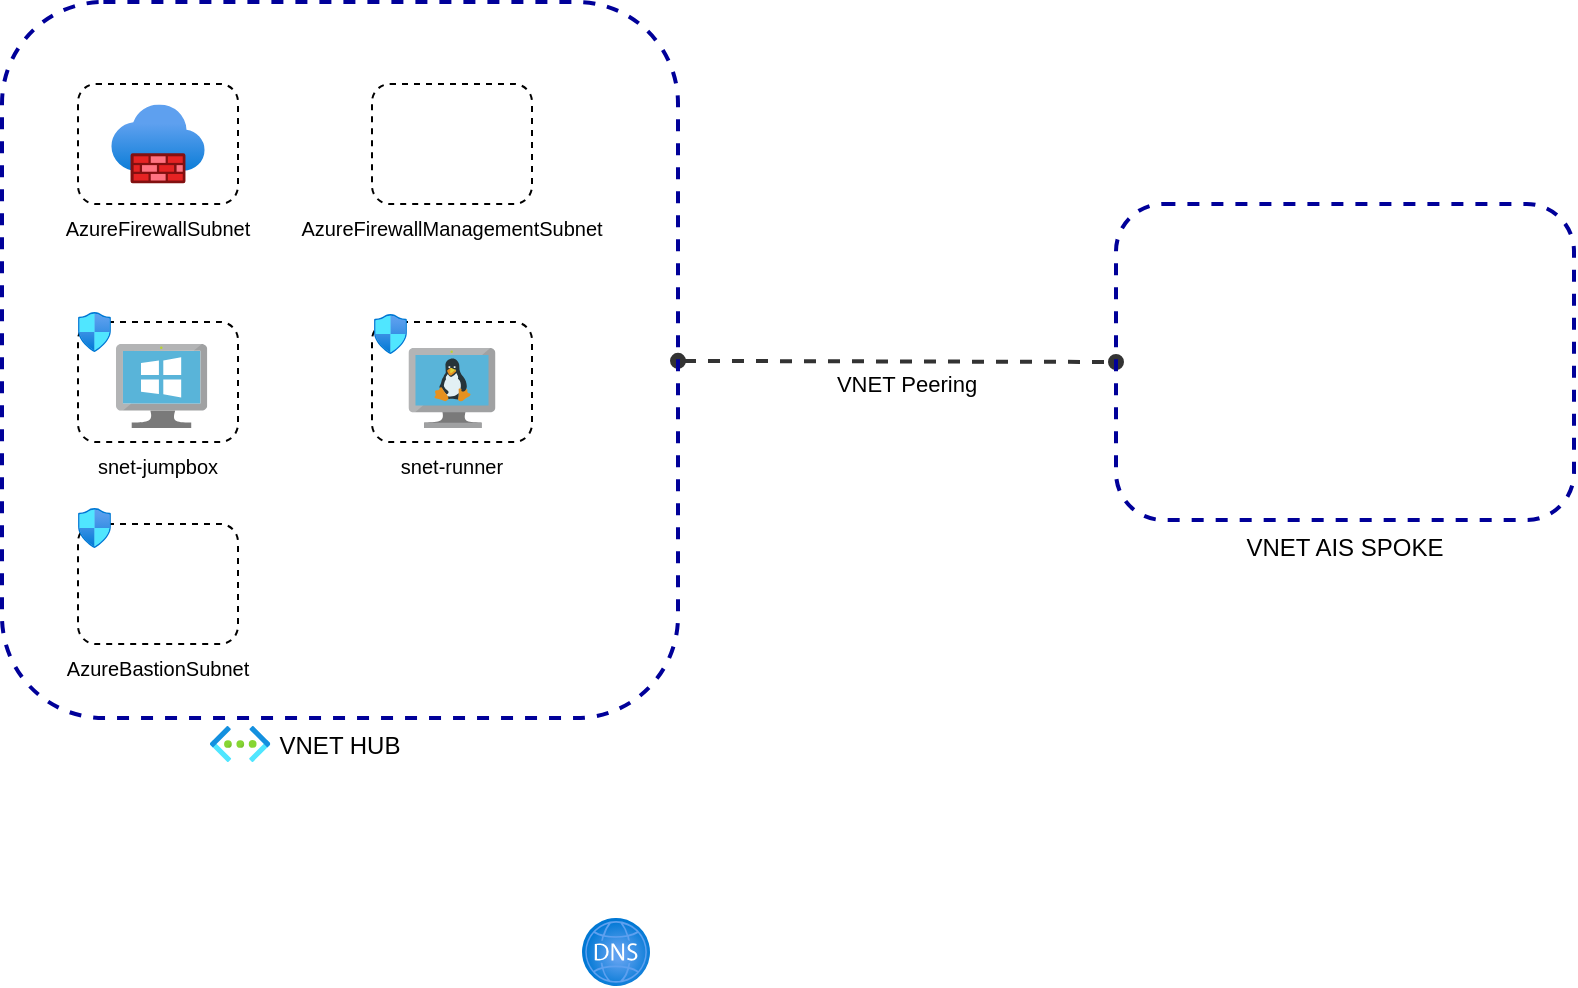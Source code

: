 <mxfile>
    <diagram id="23gAoFEfYoeucuO6mBJO" name="Page-1">
        <mxGraphModel dx="1023" dy="779" grid="0" gridSize="10" guides="1" tooltips="1" connect="1" arrows="1" fold="1" page="1" pageScale="1" pageWidth="850" pageHeight="1100" background="#ffffff" math="0" shadow="0">
            <root>
                <mxCell id="0"/>
                <mxCell id="1" parent="0"/>
                <mxCell id="4" style="edgeStyle=none;html=1;entryX=0;entryY=0.5;entryDx=0;entryDy=0;fontColor=#000000;startArrow=oval;startFill=1;endArrow=oval;endFill=1;strokeColor=#333333;strokeWidth=2;dashed=1;" edge="1" parent="1" source="2" target="3">
                    <mxGeometry relative="1" as="geometry"/>
                </mxCell>
                <mxCell id="5" value="VNET Peering" style="edgeLabel;html=1;align=center;verticalAlign=top;resizable=0;points=[];fontColor=#000000;labelBackgroundColor=none;labelPosition=center;verticalLabelPosition=bottom;" vertex="1" connectable="0" parent="4">
                    <mxGeometry x="0.25" y="-1" relative="1" as="geometry">
                        <mxPoint x="-23" y="-3" as="offset"/>
                    </mxGeometry>
                </mxCell>
                <mxCell id="2" value="VNET HUB" style="rounded=1;whiteSpace=wrap;html=1;fillColor=none;strokeColor=#000099;dashed=1;strokeWidth=2;fontColor=#000000;labelPosition=center;verticalLabelPosition=bottom;align=center;verticalAlign=top;" vertex="1" parent="1">
                    <mxGeometry x="28" y="229" width="338" height="358" as="geometry"/>
                </mxCell>
                <mxCell id="3" value="VNET AIS SPOKE" style="rounded=1;whiteSpace=wrap;html=1;fillColor=none;strokeColor=#000099;dashed=1;strokeWidth=2;labelPosition=center;verticalLabelPosition=bottom;align=center;verticalAlign=top;fontColor=#000000;" vertex="1" parent="1">
                    <mxGeometry x="585" y="330" width="229" height="158" as="geometry"/>
                </mxCell>
                <mxCell id="6" value="AzureFirewallSubnet" style="rounded=1;whiteSpace=wrap;html=1;labelBackgroundColor=none;sketch=0;strokeColor=#000000;strokeWidth=1;fontColor=#000000;fillColor=none;dashed=1;labelPosition=center;verticalLabelPosition=bottom;align=center;verticalAlign=top;fontSize=10;" vertex="1" parent="1">
                    <mxGeometry x="66" y="270" width="80" height="60" as="geometry"/>
                </mxCell>
                <mxCell id="7" value="AzureFirewallManagementSubnet" style="rounded=1;whiteSpace=wrap;html=1;labelBackgroundColor=none;sketch=0;strokeColor=#000000;strokeWidth=1;fontColor=#000000;fillColor=none;dashed=1;labelPosition=center;verticalLabelPosition=bottom;align=center;verticalAlign=top;fontSize=10;" vertex="1" parent="1">
                    <mxGeometry x="213" y="270" width="80" height="60" as="geometry"/>
                </mxCell>
                <mxCell id="8" value="snet-jumpbox" style="rounded=1;whiteSpace=wrap;html=1;labelBackgroundColor=none;sketch=0;strokeColor=#000000;strokeWidth=1;fontColor=#000000;fillColor=none;dashed=1;labelPosition=center;verticalLabelPosition=bottom;align=center;verticalAlign=top;fontSize=10;" vertex="1" parent="1">
                    <mxGeometry x="66" y="389" width="80" height="60" as="geometry"/>
                </mxCell>
                <mxCell id="9" value="snet-runner" style="rounded=1;whiteSpace=wrap;html=1;labelBackgroundColor=none;sketch=0;strokeColor=#000000;strokeWidth=1;fontColor=#000000;fillColor=none;dashed=1;labelPosition=center;verticalLabelPosition=bottom;align=center;verticalAlign=top;fontSize=10;" vertex="1" parent="1">
                    <mxGeometry x="213" y="389" width="80" height="60" as="geometry"/>
                </mxCell>
                <mxCell id="10" value="AzureBastionSubnet" style="rounded=1;whiteSpace=wrap;html=1;labelBackgroundColor=none;sketch=0;strokeColor=#000000;strokeWidth=1;fontColor=#000000;fillColor=none;dashed=1;labelPosition=center;verticalLabelPosition=bottom;align=center;verticalAlign=top;fontSize=10;" vertex="1" parent="1">
                    <mxGeometry x="66" y="490" width="80" height="60" as="geometry"/>
                </mxCell>
                <mxCell id="11" value="" style="aspect=fixed;html=1;points=[];align=center;image;fontSize=12;image=img/lib/azure2/networking/Virtual_Networks.svg;dashed=1;labelBackgroundColor=none;sketch=0;strokeColor=#000000;strokeWidth=1;fontColor=#000000;fillColor=none;" vertex="1" parent="1">
                    <mxGeometry x="132" y="591" width="30.15" height="18" as="geometry"/>
                </mxCell>
                <mxCell id="12" value="" style="aspect=fixed;html=1;points=[];align=center;image;fontSize=12;image=img/lib/azure2/networking/Network_Security_Groups.svg;dashed=1;labelBackgroundColor=none;sketch=0;strokeColor=#000000;strokeWidth=1;fontColor=#000000;fillColor=none;" vertex="1" parent="1">
                    <mxGeometry x="66" y="384" width="16.47" height="20" as="geometry"/>
                </mxCell>
                <mxCell id="13" value="" style="aspect=fixed;html=1;points=[];align=center;image;fontSize=12;image=img/lib/azure2/networking/Network_Security_Groups.svg;dashed=1;labelBackgroundColor=none;sketch=0;strokeColor=#000000;strokeWidth=1;fontColor=#000000;fillColor=none;" vertex="1" parent="1">
                    <mxGeometry x="214" y="385" width="16.47" height="20" as="geometry"/>
                </mxCell>
                <mxCell id="14" value="" style="aspect=fixed;html=1;points=[];align=center;image;fontSize=12;image=img/lib/azure2/networking/Network_Security_Groups.svg;dashed=1;labelBackgroundColor=none;sketch=0;strokeColor=#000000;strokeWidth=1;fontColor=#000000;fillColor=none;" vertex="1" parent="1">
                    <mxGeometry x="66" y="482" width="16.47" height="20" as="geometry"/>
                </mxCell>
                <mxCell id="16" value="" style="aspect=fixed;html=1;points=[];align=center;image;fontSize=12;image=img/lib/azure2/networking/Firewalls.svg;dashed=1;labelBackgroundColor=none;sketch=0;strokeColor=#000000;strokeWidth=1;fontColor=#000000;fillColor=none;" vertex="1" parent="1">
                    <mxGeometry x="82.63" y="280.25" width="46.74" height="39.5" as="geometry"/>
                </mxCell>
                <mxCell id="18" value="" style="aspect=fixed;html=1;points=[];align=center;image;fontSize=12;image=img/lib/azure2/networking/DNS_Zones.svg;dashed=1;labelBackgroundColor=none;sketch=0;strokeColor=#000000;strokeWidth=1;fontColor=#000000;fillColor=none;" vertex="1" parent="1">
                    <mxGeometry x="318" y="687" width="34" height="34" as="geometry"/>
                </mxCell>
                <mxCell id="20" value="" style="sketch=0;aspect=fixed;html=1;points=[];align=center;image;fontSize=12;image=img/lib/mscae/VM_Linux.svg;dashed=1;labelBackgroundColor=none;strokeColor=#000000;strokeWidth=1;fontColor=#000000;fillColor=none;" vertex="1" parent="1">
                    <mxGeometry x="231.26" y="402" width="43.48" height="40" as="geometry"/>
                </mxCell>
                <mxCell id="21" value="" style="sketch=0;aspect=fixed;html=1;points=[];align=center;image;fontSize=12;image=img/lib/mscae/VirtualMachineWindows.svg;dashed=1;labelBackgroundColor=none;strokeColor=#000000;strokeWidth=1;fontColor=#000000;fillColor=none;" vertex="1" parent="1">
                    <mxGeometry x="85" y="400" width="45.65" height="42" as="geometry"/>
                </mxCell>
            </root>
        </mxGraphModel>
    </diagram>
</mxfile>
